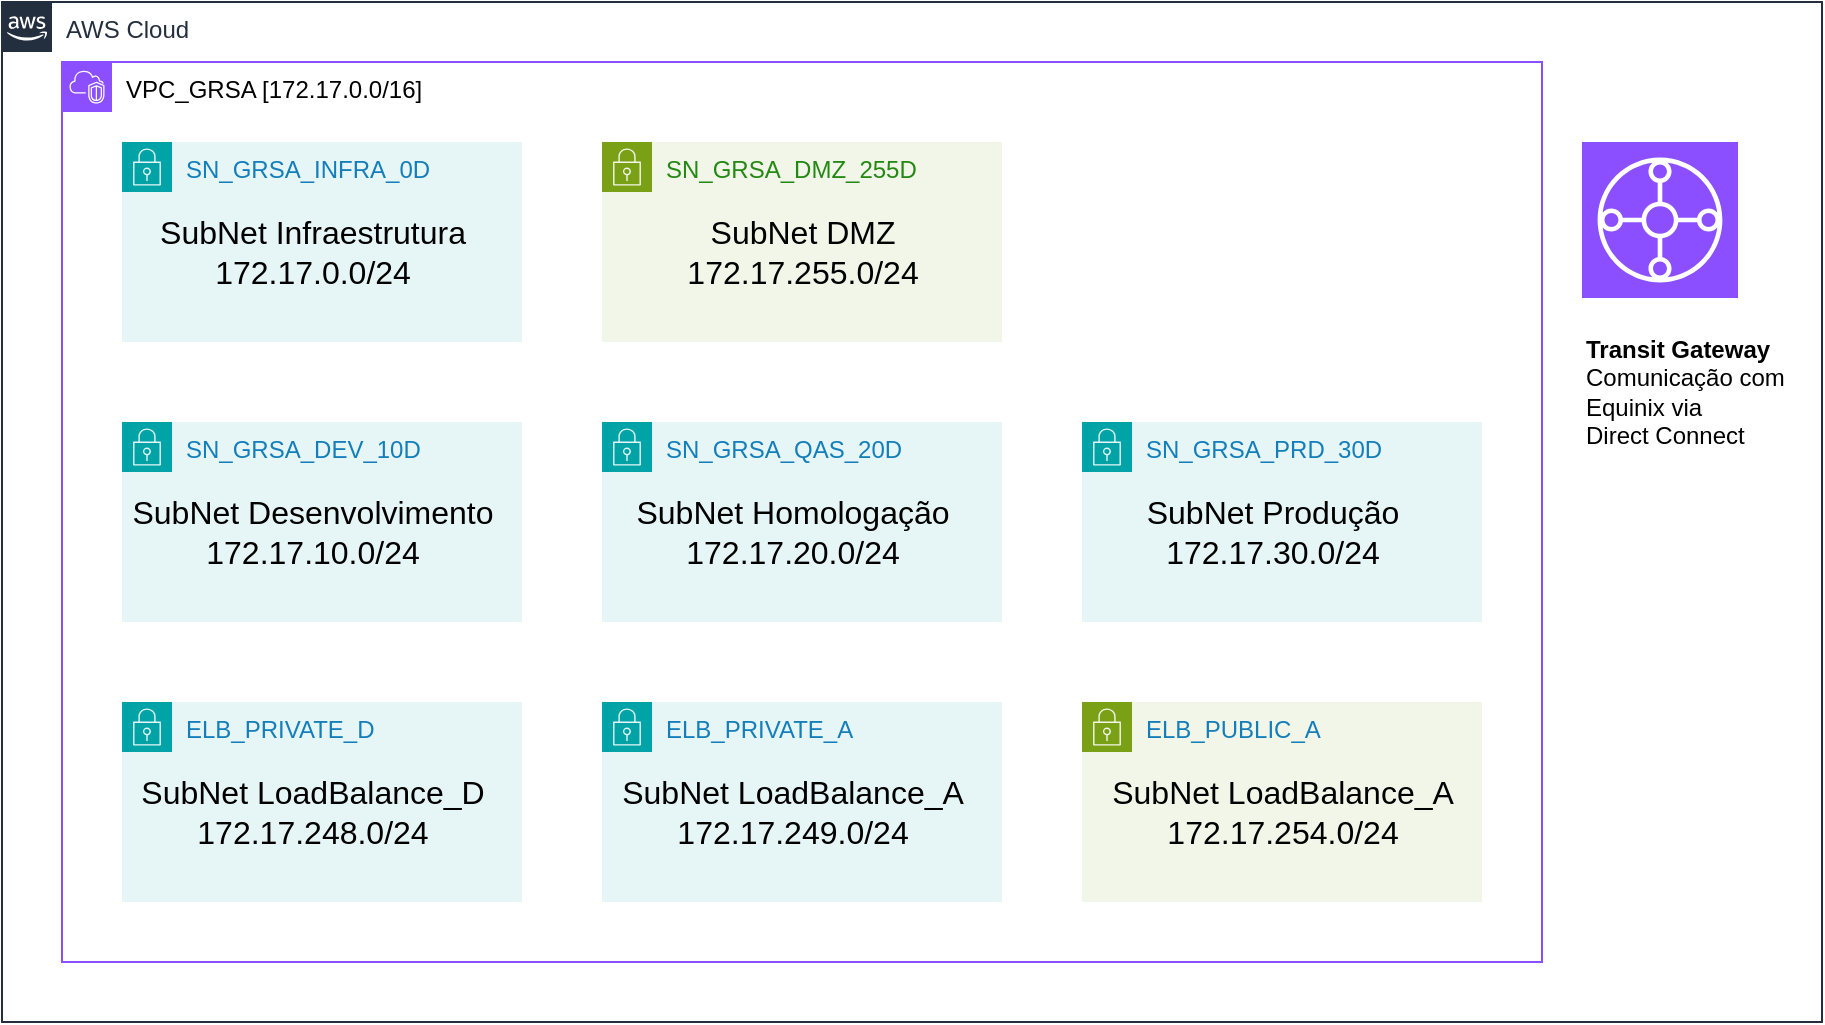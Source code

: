 <mxfile version="27.1.1">
  <diagram id="Ht1M8jgEwFfnCIfOTk4-" name="Page-1">
    <mxGraphModel dx="1489" dy="753" grid="1" gridSize="10" guides="1" tooltips="1" connect="1" arrows="1" fold="1" page="1" pageScale="1" pageWidth="1169" pageHeight="827" math="0" shadow="0">
      <root>
        <mxCell id="0" />
        <mxCell id="1" parent="0" />
        <mxCell id="muVdWebalJNDz-LeGkok-28" value="AWS Cloud" style="points=[[0,0],[0.25,0],[0.5,0],[0.75,0],[1,0],[1,0.25],[1,0.5],[1,0.75],[1,1],[0.75,1],[0.5,1],[0.25,1],[0,1],[0,0.75],[0,0.5],[0,0.25]];outlineConnect=0;gradientColor=none;html=1;whiteSpace=wrap;fontSize=12;fontStyle=0;container=1;pointerEvents=0;collapsible=0;recursiveResize=0;shape=mxgraph.aws4.group;grIcon=mxgraph.aws4.group_aws_cloud_alt;strokeColor=#232F3E;fillColor=none;verticalAlign=top;align=left;spacingLeft=30;fontColor=#232F3E;dashed=0;" vertex="1" parent="1">
          <mxGeometry x="30" y="130" width="910" height="510" as="geometry" />
        </mxCell>
        <mxCell id="muVdWebalJNDz-LeGkok-24" value="" style="sketch=0;points=[[0,0,0],[0.25,0,0],[0.5,0,0],[0.75,0,0],[1,0,0],[0,1,0],[0.25,1,0],[0.5,1,0],[0.75,1,0],[1,1,0],[0,0.25,0],[0,0.5,0],[0,0.75,0],[1,0.25,0],[1,0.5,0],[1,0.75,0]];outlineConnect=0;fontColor=#232F3E;fillColor=#8C4FFF;strokeColor=#ffffff;dashed=0;verticalLabelPosition=bottom;verticalAlign=top;align=center;html=1;fontSize=12;fontStyle=0;aspect=fixed;shape=mxgraph.aws4.resourceIcon;resIcon=mxgraph.aws4.transit_gateway;" vertex="1" parent="muVdWebalJNDz-LeGkok-28">
          <mxGeometry x="790" y="70" width="78" height="78" as="geometry" />
        </mxCell>
        <mxCell id="muVdWebalJNDz-LeGkok-26" value="&lt;b&gt;Transit Gateway&lt;/b&gt;&lt;div&gt;Comunicação com&amp;nbsp;&lt;/div&gt;&lt;div&gt;Equinix&amp;nbsp;&lt;span style=&quot;background-color: transparent; color: light-dark(rgb(0, 0, 0), rgb(255, 255, 255));&quot;&gt;via&amp;nbsp;&lt;/span&gt;&lt;/div&gt;&lt;div&gt;&lt;span style=&quot;background-color: transparent; color: light-dark(rgb(0, 0, 0), rgb(255, 255, 255));&quot;&gt;Direct Connect&lt;/span&gt;&lt;/div&gt;" style="text;html=1;align=left;verticalAlign=top;whiteSpace=wrap;rounded=0;fontSize=12;" vertex="1" parent="muVdWebalJNDz-LeGkok-28">
          <mxGeometry x="790" y="160" width="120" height="70" as="geometry" />
        </mxCell>
        <mxCell id="muVdWebalJNDz-LeGkok-1" value="&lt;font style=&quot;color: rgb(0, 0, 0);&quot;&gt;VPC_GRSA [172.17.0.0/16]&lt;/font&gt;" style="points=[[0,0],[0.25,0],[0.5,0],[0.75,0],[1,0],[1,0.25],[1,0.5],[1,0.75],[1,1],[0.75,1],[0.5,1],[0.25,1],[0,1],[0,0.75],[0,0.5],[0,0.25]];outlineConnect=0;gradientColor=none;html=1;whiteSpace=wrap;fontSize=12;fontStyle=0;container=1;pointerEvents=0;collapsible=0;recursiveResize=0;shape=mxgraph.aws4.group;grIcon=mxgraph.aws4.group_vpc2;strokeColor=#8C4FFF;fillColor=none;verticalAlign=top;align=left;spacingLeft=30;fontColor=#AAB7B8;dashed=0;" vertex="1" parent="1">
          <mxGeometry x="60" y="160" width="740" height="450" as="geometry" />
        </mxCell>
        <mxCell id="muVdWebalJNDz-LeGkok-2" value="SN_GRSA_INFRA_0D" style="points=[[0,0],[0.25,0],[0.5,0],[0.75,0],[1,0],[1,0.25],[1,0.5],[1,0.75],[1,1],[0.75,1],[0.5,1],[0.25,1],[0,1],[0,0.75],[0,0.5],[0,0.25]];outlineConnect=0;gradientColor=none;html=1;whiteSpace=wrap;fontSize=12;fontStyle=0;container=1;pointerEvents=0;collapsible=0;recursiveResize=0;shape=mxgraph.aws4.group;grIcon=mxgraph.aws4.group_security_group;grStroke=0;strokeColor=#00A4A6;fillColor=#E6F6F7;verticalAlign=top;align=left;spacingLeft=30;fontColor=#147EBA;dashed=0;" vertex="1" parent="muVdWebalJNDz-LeGkok-1">
          <mxGeometry x="30" y="40" width="200" height="100" as="geometry" />
        </mxCell>
        <mxCell id="muVdWebalJNDz-LeGkok-3" value="&lt;font style=&quot;font-size: 16px;&quot;&gt;SubNet Infraestrutura&lt;/font&gt;&lt;div&gt;&lt;font style=&quot;font-size: 16px;&quot;&gt;172.17.0.0/24&lt;/font&gt;&lt;/div&gt;" style="text;html=1;align=center;verticalAlign=middle;resizable=0;points=[];autosize=1;strokeColor=none;fillColor=none;" vertex="1" parent="muVdWebalJNDz-LeGkok-2">
          <mxGeometry x="5" y="30" width="180" height="50" as="geometry" />
        </mxCell>
        <mxCell id="muVdWebalJNDz-LeGkok-6" value="SN_GRSA_DEV_10D" style="points=[[0,0],[0.25,0],[0.5,0],[0.75,0],[1,0],[1,0.25],[1,0.5],[1,0.75],[1,1],[0.75,1],[0.5,1],[0.25,1],[0,1],[0,0.75],[0,0.5],[0,0.25]];outlineConnect=0;gradientColor=none;html=1;whiteSpace=wrap;fontSize=12;fontStyle=0;container=1;pointerEvents=0;collapsible=0;recursiveResize=0;shape=mxgraph.aws4.group;grIcon=mxgraph.aws4.group_security_group;grStroke=0;strokeColor=#00A4A6;fillColor=#E6F6F7;verticalAlign=top;align=left;spacingLeft=30;fontColor=#147EBA;dashed=0;" vertex="1" parent="muVdWebalJNDz-LeGkok-1">
          <mxGeometry x="30" y="180" width="200" height="100" as="geometry" />
        </mxCell>
        <mxCell id="muVdWebalJNDz-LeGkok-7" value="&lt;font style=&quot;font-size: 16px;&quot;&gt;SubNet Desenvolvimento&lt;/font&gt;&lt;div&gt;&lt;font style=&quot;font-size: 16px;&quot;&gt;172.17.10.0/24&lt;/font&gt;&lt;/div&gt;" style="text;html=1;align=center;verticalAlign=middle;resizable=0;points=[];autosize=1;strokeColor=none;fillColor=none;" vertex="1" parent="muVdWebalJNDz-LeGkok-6">
          <mxGeometry x="-5" y="30" width="200" height="50" as="geometry" />
        </mxCell>
        <mxCell id="muVdWebalJNDz-LeGkok-8" value="SN_GRSA_DMZ_255D" style="points=[[0,0],[0.25,0],[0.5,0],[0.75,0],[1,0],[1,0.25],[1,0.5],[1,0.75],[1,1],[0.75,1],[0.5,1],[0.25,1],[0,1],[0,0.75],[0,0.5],[0,0.25]];outlineConnect=0;gradientColor=none;html=1;whiteSpace=wrap;fontSize=12;fontStyle=0;container=1;pointerEvents=0;collapsible=0;recursiveResize=0;shape=mxgraph.aws4.group;grIcon=mxgraph.aws4.group_security_group;grStroke=0;strokeColor=#7AA116;fillColor=#F2F6E8;verticalAlign=top;align=left;spacingLeft=30;fontColor=#248814;dashed=0;" vertex="1" parent="muVdWebalJNDz-LeGkok-1">
          <mxGeometry x="270" y="40" width="200" height="100" as="geometry" />
        </mxCell>
        <mxCell id="muVdWebalJNDz-LeGkok-9" value="&lt;font style=&quot;font-size: 16px;&quot;&gt;SubNet DMZ&lt;/font&gt;&lt;div&gt;&lt;font style=&quot;font-size: 16px;&quot;&gt;172.17.255.0/24&lt;/font&gt;&lt;/div&gt;" style="text;html=1;align=center;verticalAlign=middle;resizable=0;points=[];autosize=1;strokeColor=none;fillColor=none;" vertex="1" parent="muVdWebalJNDz-LeGkok-8">
          <mxGeometry x="30" y="30" width="140" height="50" as="geometry" />
        </mxCell>
        <mxCell id="muVdWebalJNDz-LeGkok-10" value="SN_GRSA_QAS_20D" style="points=[[0,0],[0.25,0],[0.5,0],[0.75,0],[1,0],[1,0.25],[1,0.5],[1,0.75],[1,1],[0.75,1],[0.5,1],[0.25,1],[0,1],[0,0.75],[0,0.5],[0,0.25]];outlineConnect=0;gradientColor=none;html=1;whiteSpace=wrap;fontSize=12;fontStyle=0;container=1;pointerEvents=0;collapsible=0;recursiveResize=0;shape=mxgraph.aws4.group;grIcon=mxgraph.aws4.group_security_group;grStroke=0;strokeColor=#00A4A6;fillColor=#E6F6F7;verticalAlign=top;align=left;spacingLeft=30;fontColor=#147EBA;dashed=0;" vertex="1" parent="muVdWebalJNDz-LeGkok-1">
          <mxGeometry x="270" y="180" width="200" height="100" as="geometry" />
        </mxCell>
        <mxCell id="muVdWebalJNDz-LeGkok-11" value="&lt;font style=&quot;font-size: 16px;&quot;&gt;SubNet Homologação&lt;/font&gt;&lt;div&gt;&lt;font style=&quot;font-size: 16px;&quot;&gt;172.17.20.0/24&lt;/font&gt;&lt;/div&gt;" style="text;html=1;align=center;verticalAlign=middle;resizable=0;points=[];autosize=1;strokeColor=none;fillColor=none;" vertex="1" parent="muVdWebalJNDz-LeGkok-10">
          <mxGeometry x="5" y="30" width="180" height="50" as="geometry" />
        </mxCell>
        <mxCell id="muVdWebalJNDz-LeGkok-12" value="SN_GRSA_PRD_30D" style="points=[[0,0],[0.25,0],[0.5,0],[0.75,0],[1,0],[1,0.25],[1,0.5],[1,0.75],[1,1],[0.75,1],[0.5,1],[0.25,1],[0,1],[0,0.75],[0,0.5],[0,0.25]];outlineConnect=0;gradientColor=none;html=1;whiteSpace=wrap;fontSize=12;fontStyle=0;container=1;pointerEvents=0;collapsible=0;recursiveResize=0;shape=mxgraph.aws4.group;grIcon=mxgraph.aws4.group_security_group;grStroke=0;strokeColor=#00A4A6;fillColor=#E6F6F7;verticalAlign=top;align=left;spacingLeft=30;fontColor=#147EBA;dashed=0;" vertex="1" parent="muVdWebalJNDz-LeGkok-1">
          <mxGeometry x="510" y="180" width="200" height="100" as="geometry" />
        </mxCell>
        <mxCell id="muVdWebalJNDz-LeGkok-13" value="&lt;font style=&quot;font-size: 16px;&quot;&gt;SubNet Produção&lt;/font&gt;&lt;div&gt;&lt;font style=&quot;font-size: 16px;&quot;&gt;172.17.30.0/24&lt;/font&gt;&lt;/div&gt;" style="text;html=1;align=center;verticalAlign=middle;resizable=0;points=[];autosize=1;strokeColor=none;fillColor=none;" vertex="1" parent="muVdWebalJNDz-LeGkok-12">
          <mxGeometry x="20" y="30" width="150" height="50" as="geometry" />
        </mxCell>
        <mxCell id="muVdWebalJNDz-LeGkok-14" value="ELB_PRIVATE_D" style="points=[[0,0],[0.25,0],[0.5,0],[0.75,0],[1,0],[1,0.25],[1,0.5],[1,0.75],[1,1],[0.75,1],[0.5,1],[0.25,1],[0,1],[0,0.75],[0,0.5],[0,0.25]];outlineConnect=0;gradientColor=none;html=1;whiteSpace=wrap;fontSize=12;fontStyle=0;container=1;pointerEvents=0;collapsible=0;recursiveResize=0;shape=mxgraph.aws4.group;grIcon=mxgraph.aws4.group_security_group;grStroke=0;strokeColor=#00A4A6;fillColor=#E6F6F7;verticalAlign=top;align=left;spacingLeft=30;fontColor=#147EBA;dashed=0;" vertex="1" parent="muVdWebalJNDz-LeGkok-1">
          <mxGeometry x="30" y="320" width="200" height="100" as="geometry" />
        </mxCell>
        <mxCell id="muVdWebalJNDz-LeGkok-15" value="&lt;font style=&quot;font-size: 16px;&quot;&gt;SubNet LoadBalance_D&lt;/font&gt;&lt;div&gt;&lt;font style=&quot;font-size: 16px;&quot;&gt;172.17.248.0/24&lt;/font&gt;&lt;/div&gt;" style="text;html=1;align=center;verticalAlign=middle;resizable=0;points=[];autosize=1;strokeColor=none;fillColor=none;" vertex="1" parent="muVdWebalJNDz-LeGkok-14">
          <mxGeometry x="-5" y="30" width="200" height="50" as="geometry" />
        </mxCell>
        <mxCell id="muVdWebalJNDz-LeGkok-20" value="&lt;span style=&quot;color: rgb(20, 126, 186);&quot;&gt;ELB_PUBLIC_A&lt;/span&gt;" style="points=[[0,0],[0.25,0],[0.5,0],[0.75,0],[1,0],[1,0.25],[1,0.5],[1,0.75],[1,1],[0.75,1],[0.5,1],[0.25,1],[0,1],[0,0.75],[0,0.5],[0,0.25]];outlineConnect=0;gradientColor=none;html=1;whiteSpace=wrap;fontSize=12;fontStyle=0;container=1;pointerEvents=0;collapsible=0;recursiveResize=0;shape=mxgraph.aws4.group;grIcon=mxgraph.aws4.group_security_group;grStroke=0;strokeColor=#7AA116;fillColor=#F2F6E8;verticalAlign=top;align=left;spacingLeft=30;fontColor=#248814;dashed=0;" vertex="1" parent="muVdWebalJNDz-LeGkok-1">
          <mxGeometry x="510" y="320" width="200" height="100" as="geometry" />
        </mxCell>
        <mxCell id="muVdWebalJNDz-LeGkok-23" value="&lt;font style=&quot;font-size: 16px;&quot;&gt;SubNet LoadBalance_A&lt;/font&gt;&lt;div&gt;&lt;font style=&quot;font-size: 16px;&quot;&gt;172.17.254.0/24&lt;/font&gt;&lt;/div&gt;" style="text;html=1;align=center;verticalAlign=middle;resizable=0;points=[];autosize=1;strokeColor=none;fillColor=none;" vertex="1" parent="muVdWebalJNDz-LeGkok-20">
          <mxGeometry x="5" y="30" width="190" height="50" as="geometry" />
        </mxCell>
        <mxCell id="muVdWebalJNDz-LeGkok-21" value="ELB_PRIVATE_A" style="points=[[0,0],[0.25,0],[0.5,0],[0.75,0],[1,0],[1,0.25],[1,0.5],[1,0.75],[1,1],[0.75,1],[0.5,1],[0.25,1],[0,1],[0,0.75],[0,0.5],[0,0.25]];outlineConnect=0;gradientColor=none;html=1;whiteSpace=wrap;fontSize=12;fontStyle=0;container=1;pointerEvents=0;collapsible=0;recursiveResize=0;shape=mxgraph.aws4.group;grIcon=mxgraph.aws4.group_security_group;grStroke=0;strokeColor=#00A4A6;fillColor=#E6F6F7;verticalAlign=top;align=left;spacingLeft=30;fontColor=#147EBA;dashed=0;" vertex="1" parent="muVdWebalJNDz-LeGkok-1">
          <mxGeometry x="270" y="320" width="200" height="100" as="geometry" />
        </mxCell>
        <mxCell id="muVdWebalJNDz-LeGkok-22" value="&lt;font style=&quot;font-size: 16px;&quot;&gt;SubNet LoadBalance_A&lt;/font&gt;&lt;div&gt;&lt;font style=&quot;font-size: 16px;&quot;&gt;172.17.249.0/24&lt;/font&gt;&lt;/div&gt;" style="text;html=1;align=center;verticalAlign=middle;resizable=0;points=[];autosize=1;strokeColor=none;fillColor=none;" vertex="1" parent="muVdWebalJNDz-LeGkok-21">
          <mxGeometry y="30" width="190" height="50" as="geometry" />
        </mxCell>
      </root>
    </mxGraphModel>
  </diagram>
</mxfile>
